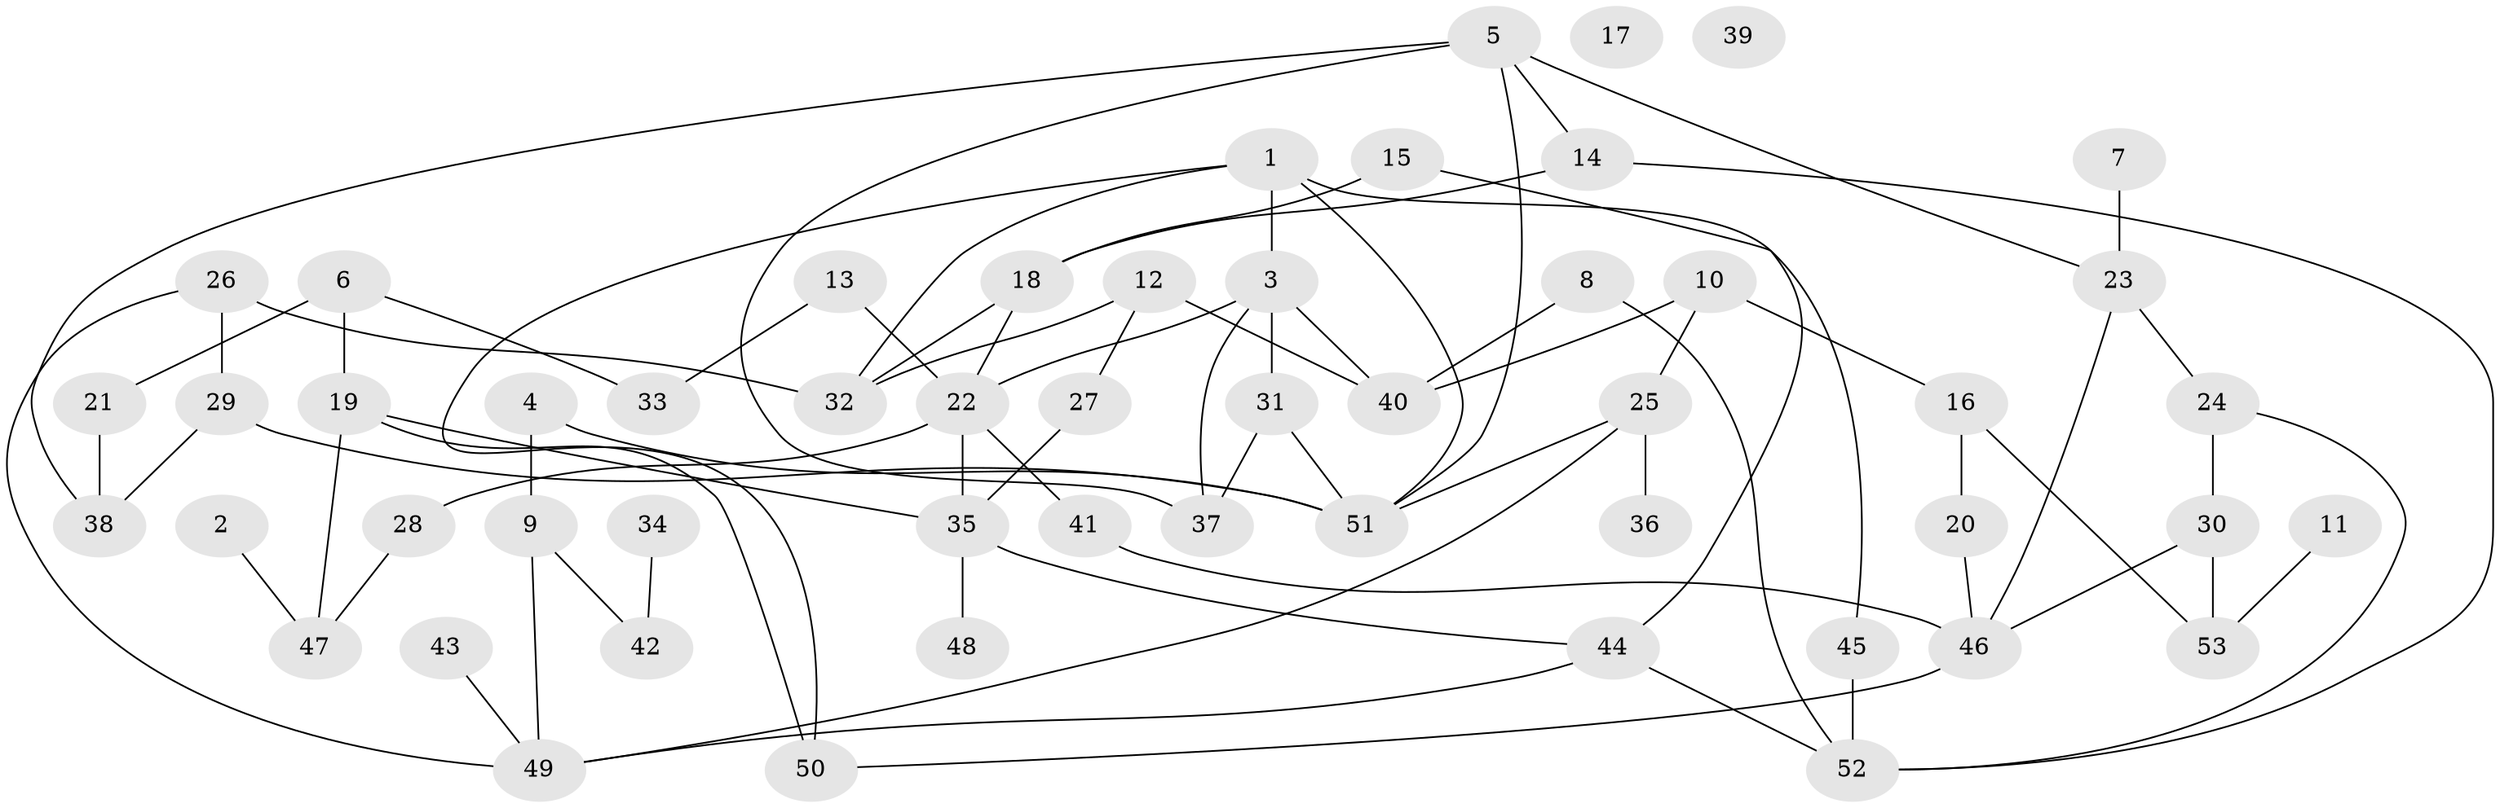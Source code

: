 // Generated by graph-tools (version 1.1) at 2025/33/03/09/25 02:33:28]
// undirected, 53 vertices, 77 edges
graph export_dot {
graph [start="1"]
  node [color=gray90,style=filled];
  1;
  2;
  3;
  4;
  5;
  6;
  7;
  8;
  9;
  10;
  11;
  12;
  13;
  14;
  15;
  16;
  17;
  18;
  19;
  20;
  21;
  22;
  23;
  24;
  25;
  26;
  27;
  28;
  29;
  30;
  31;
  32;
  33;
  34;
  35;
  36;
  37;
  38;
  39;
  40;
  41;
  42;
  43;
  44;
  45;
  46;
  47;
  48;
  49;
  50;
  51;
  52;
  53;
  1 -- 3;
  1 -- 32;
  1 -- 45;
  1 -- 50;
  1 -- 51;
  2 -- 47;
  3 -- 22;
  3 -- 31;
  3 -- 37;
  3 -- 40;
  4 -- 9;
  4 -- 51;
  5 -- 14;
  5 -- 23;
  5 -- 37;
  5 -- 38;
  5 -- 51;
  6 -- 19;
  6 -- 21;
  6 -- 33;
  7 -- 23;
  8 -- 40;
  8 -- 52;
  9 -- 42;
  9 -- 49;
  10 -- 16;
  10 -- 25;
  10 -- 40;
  11 -- 53;
  12 -- 27;
  12 -- 32;
  12 -- 40;
  13 -- 22;
  13 -- 33;
  14 -- 18;
  14 -- 52;
  15 -- 18;
  15 -- 44;
  16 -- 20;
  16 -- 53;
  18 -- 22;
  18 -- 32;
  19 -- 35;
  19 -- 47;
  19 -- 50;
  20 -- 46;
  21 -- 38;
  22 -- 28;
  22 -- 35;
  22 -- 41;
  23 -- 24;
  23 -- 46;
  24 -- 30;
  24 -- 52;
  25 -- 36;
  25 -- 49;
  25 -- 51;
  26 -- 29;
  26 -- 32;
  26 -- 49;
  27 -- 35;
  28 -- 47;
  29 -- 38;
  29 -- 51;
  30 -- 46;
  30 -- 53;
  31 -- 37;
  31 -- 51;
  34 -- 42;
  35 -- 44;
  35 -- 48;
  41 -- 46;
  43 -- 49;
  44 -- 49;
  44 -- 52;
  45 -- 52;
  46 -- 50;
}
